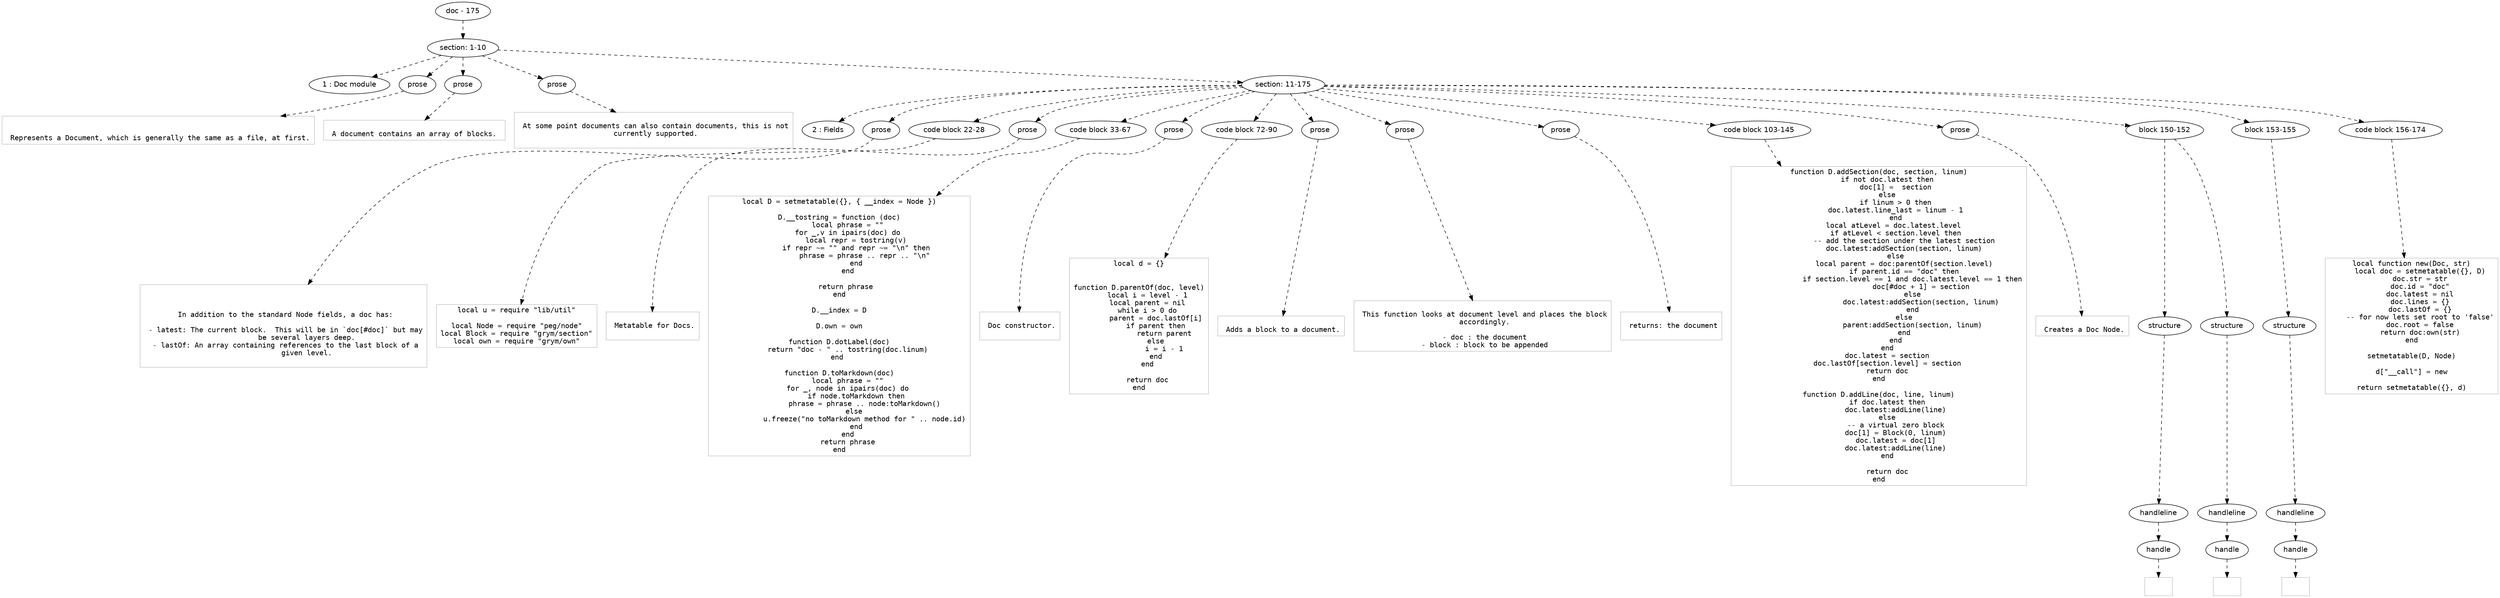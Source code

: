 digraph hierarchy {

node [fontname=Helvetica]
edge [style=dashed]

doc_0 [label="doc - 175"]


doc_0 -> { section_1}
{rank=same; section_1}

section_1 [label="section: 1-10"]


section_1 -> { header_2 prose_3 prose_4 prose_5 section_6}
{rank=same; header_2 prose_3 prose_4 prose_5 section_6}

header_2 [label="1 : Doc module"]

prose_3 [label="prose"]

prose_4 [label="prose"]

prose_5 [label="prose"]

section_6 [label="section: 11-175"]


prose_3 -> leaf_7
leaf_7  [color=Gray,shape=rectangle,fontname=Inconsolata,label="

 Represents a Document, which is generally the same as a file, at first.
"]
prose_4 -> leaf_8
leaf_8  [color=Gray,shape=rectangle,fontname=Inconsolata,label="
 A document contains an array of blocks. 
"]
prose_5 -> leaf_9
leaf_9  [color=Gray,shape=rectangle,fontname=Inconsolata,label="
 At some point documents can also contain documents, this is not
 currently supported.

"]
section_6 -> { header_10 prose_11 codeblock_12 prose_13 codeblock_14 prose_15 codeblock_16 prose_17 prose_18 prose_19 codeblock_20 prose_21 block_22 block_23 codeblock_24}
{rank=same; header_10 prose_11 codeblock_12 prose_13 codeblock_14 prose_15 codeblock_16 prose_17 prose_18 prose_19 codeblock_20 prose_21 block_22 block_23 codeblock_24}

header_10 [label="2 : Fields"]

prose_11 [label="prose"]

codeblock_12 [label="code block 22-28"]

prose_13 [label="prose"]

codeblock_14 [label="code block 33-67"]

prose_15 [label="prose"]

codeblock_16 [label="code block 72-90"]

prose_17 [label="prose"]

prose_18 [label="prose"]

prose_19 [label="prose"]

codeblock_20 [label="code block 103-145"]

prose_21 [label="prose"]

block_22 [label="block 150-152"]

block_23 [label="block 153-155"]

codeblock_24 [label="code block 156-174"]


prose_11 -> leaf_25
leaf_25  [color=Gray,shape=rectangle,fontname=Inconsolata,label="


 In addition to the standard Node fields, a doc has:
 
 - latest: The current block.  This will be in `doc[#doc]` but may
           be several layers deep.
 - lastOf: An array containing references to the last block of a
           given level.

"]
codeblock_12 -> leaf_26
leaf_26  [color=Gray,shape=rectangle,fontname=Inconsolata,label="local u = require \"lib/util\"

local Node = require \"peg/node\"
local Block = require \"grym/section\"
local own = require \"grym/own\""]
prose_13 -> leaf_27
leaf_27  [color=Gray,shape=rectangle,fontname=Inconsolata,label="
 Metatable for Docs.

"]
codeblock_14 -> leaf_28
leaf_28  [color=Gray,shape=rectangle,fontname=Inconsolata,label="local D = setmetatable({}, { __index = Node })

D.__tostring = function (doc)
    local phrase = \"\"
    for _,v in ipairs(doc) do
        local repr = tostring(v)
        if repr ~= \"\" and repr ~= \"\\n\" then
            phrase = phrase .. repr .. \"\\n\"
        end
    end

    return phrase 
end

D.__index = D

D.own = own

function D.dotLabel(doc)
    return \"doc - \" .. tostring(doc.linum)
end 

function D.toMarkdown(doc)
    local phrase = \"\"
    for _, node in ipairs(doc) do
        if node.toMarkdown then
            phrase = phrase .. node:toMarkdown()
        else 
            u.freeze(\"no toMarkdown method for \" .. node.id)
        end
    end
    return phrase
end"]
prose_15 -> leaf_29
leaf_29  [color=Gray,shape=rectangle,fontname=Inconsolata,label="
 Doc constructor.

"]
codeblock_16 -> leaf_30
leaf_30  [color=Gray,shape=rectangle,fontname=Inconsolata,label="local d = {}


function D.parentOf(doc, level)
    local i = level - 1
    local parent = nil
    while i > 0 do
        parent = doc.lastOf[i]
        if parent then
            return parent
        else
            i = i - 1
        end
    end

    return doc
end"]
prose_17 -> leaf_31
leaf_31  [color=Gray,shape=rectangle,fontname=Inconsolata,label="
 Adds a block to a document.
"]
prose_18 -> leaf_32
leaf_32  [color=Gray,shape=rectangle,fontname=Inconsolata,label="
 This function looks at document level and places the block
 accordingly.
 
 - doc : the document
 - block : block to be appended
"]
prose_19 -> leaf_33
leaf_33  [color=Gray,shape=rectangle,fontname=Inconsolata,label="
 returns: the document

"]
codeblock_20 -> leaf_34
leaf_34  [color=Gray,shape=rectangle,fontname=Inconsolata,label="function D.addSection(doc, section, linum)
    if not doc.latest then
        doc[1] =  section
    else
        if linum > 0 then
            doc.latest.line_last = linum - 1    
        end
        local atLevel = doc.latest.level 
        if atLevel < section.level then
            -- add the section under the latest section
            doc.latest:addSection(section, linum)
        else
            local parent = doc:parentOf(section.level)
            if parent.id == \"doc\" then
                if section.level == 1 and doc.latest.level == 1 then
                    doc[#doc + 1] = section
                else
                    doc.latest:addSection(section, linum)
                end
            else
                parent:addSection(section, linum)
            end
        end
    end
    doc.latest = section
    doc.lastOf[section.level] = section
    return doc
end

function D.addLine(doc, line, linum)
    if doc.latest then
        doc.latest:addLine(line)
    else
        -- a virtual zero block
        doc[1] = Block(0, linum)
        doc.latest = doc[1]
        doc.latest:addLine(line)
    end

    return doc
end"]
prose_21 -> leaf_35
leaf_35  [color=Gray,shape=rectangle,fontname=Inconsolata,label="
 Creates a Doc Node.
"]
block_22 -> { structure_36 structure_37}
{rank=same; structure_36 structure_37}

structure_36 [label="structure"]

structure_37 [label="structure"]


structure_36 -> { handleline_38}
{rank=same; handleline_38}

handleline_38 [label="handleline"]


handleline_38 -> { handle_39}
{rank=same; handle_39}

handle_39 [label="handle"]


handle_39 -> leaf_40
leaf_40  [color=Gray,shape=rectangle,fontname=Inconsolata,label=""]
structure_37 -> { handleline_41}
{rank=same; handleline_41}

handleline_41 [label="handleline"]


handleline_41 -> { handle_42}
{rank=same; handle_42}

handle_42 [label="handle"]


handle_42 -> leaf_43
leaf_43  [color=Gray,shape=rectangle,fontname=Inconsolata,label=""]
block_23 -> { structure_44}
{rank=same; structure_44}

structure_44 [label="structure"]


structure_44 -> { handleline_45}
{rank=same; handleline_45}

handleline_45 [label="handleline"]


handleline_45 -> { handle_46}
{rank=same; handle_46}

handle_46 [label="handle"]


handle_46 -> leaf_47
leaf_47  [color=Gray,shape=rectangle,fontname=Inconsolata,label=""]
codeblock_24 -> leaf_48
leaf_48  [color=Gray,shape=rectangle,fontname=Inconsolata,label="local function new(Doc, str)
    local doc = setmetatable({}, D)
    doc.str = str
    doc.id = \"doc\"
    doc.latest = nil
    doc.lines = {}
    doc.lastOf = {}
    -- for now lets set root to 'false'
    doc.root = false
    return doc:own(str)
end

setmetatable(D, Node)

d[\"__call\"] = new

return setmetatable({}, d)"]

}
